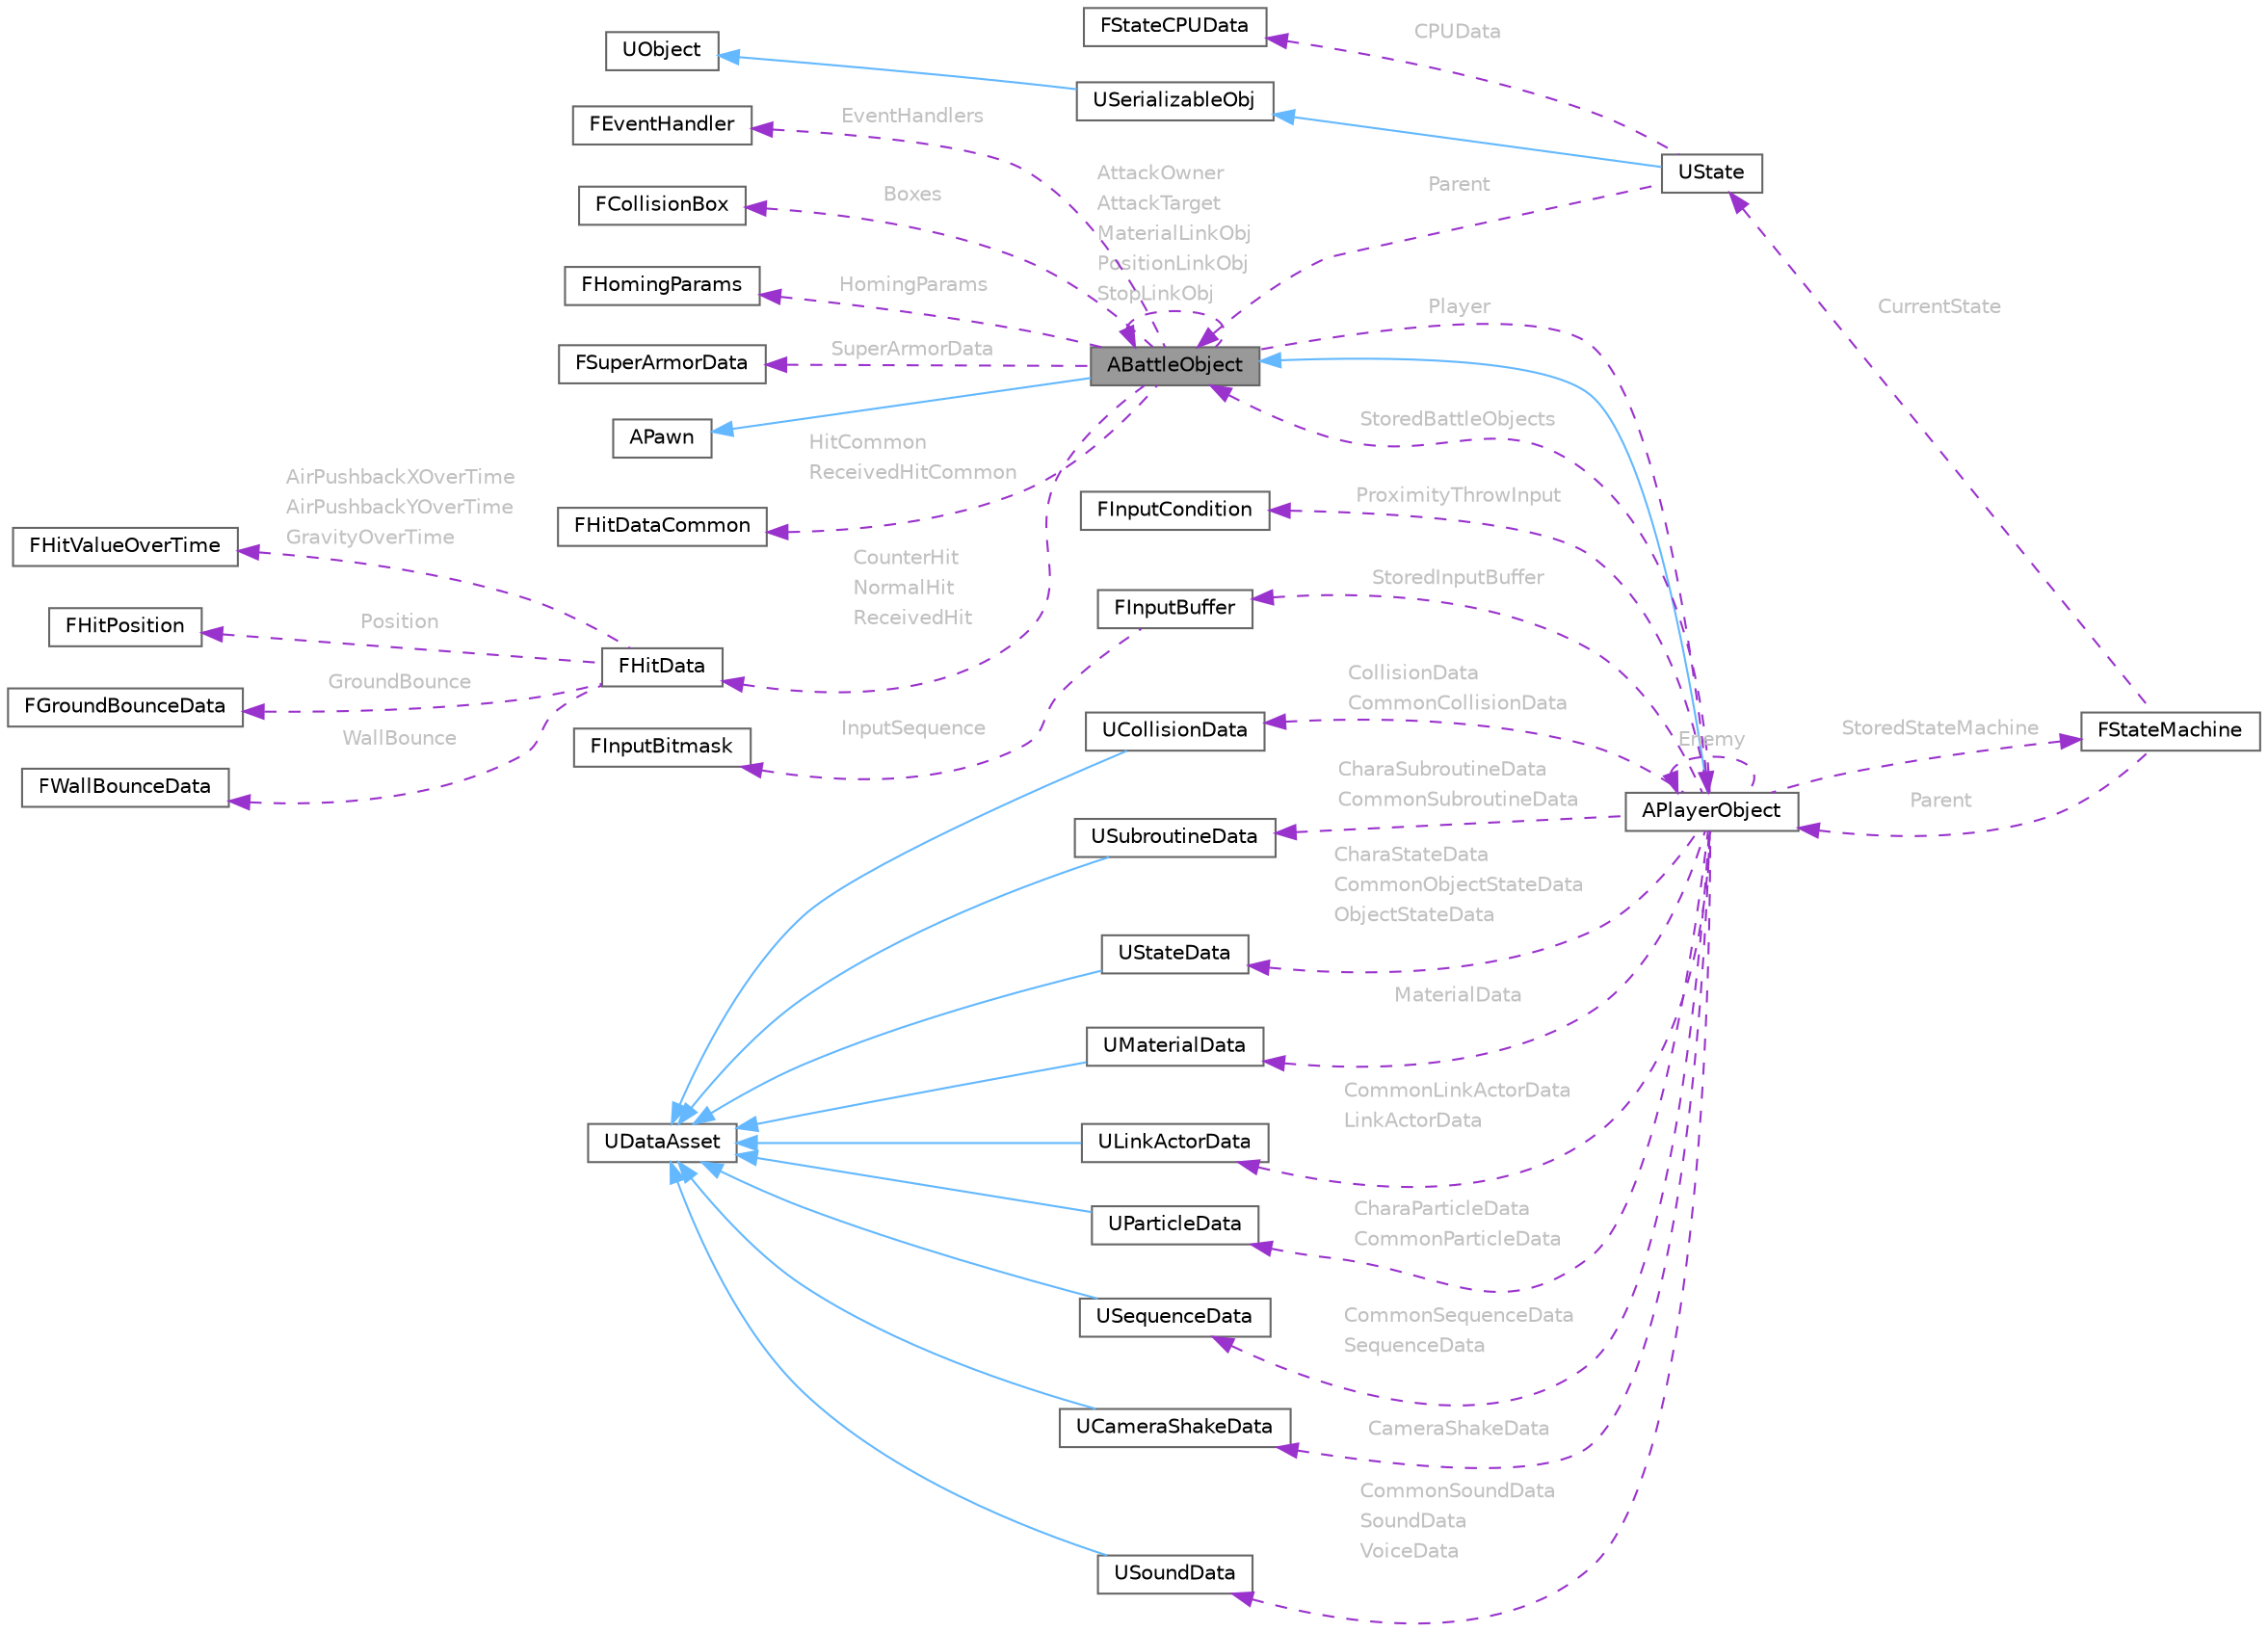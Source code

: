 digraph "ABattleObject"
{
 // LATEX_PDF_SIZE
  bgcolor="transparent";
  edge [fontname=Helvetica,fontsize=10,labelfontname=Helvetica,labelfontsize=10];
  node [fontname=Helvetica,fontsize=10,shape=box,height=0.2,width=0.4];
  rankdir="LR";
  Node1 [id="Node000001",label="ABattleObject",height=0.2,width=0.4,color="gray40", fillcolor="grey60", style="filled", fontcolor="black",tooltip=" "];
  Node2 -> Node1 [id="edge1_Node000001_Node000002",dir="back",color="steelblue1",style="solid",tooltip=" "];
  Node2 [id="Node000002",label="APawn",height=0.2,width=0.4,color="gray40", fillcolor="white", style="filled",tooltip=" "];
  Node3 -> Node1 [id="edge2_Node000001_Node000003",dir="back",color="darkorchid3",style="dashed",tooltip=" ",label=<<TABLE CELLBORDER="0" BORDER="0"><TR><TD VALIGN="top" ALIGN="LEFT" CELLPADDING="1" CELLSPACING="0">HitCommon</TD></TR>
<TR><TD VALIGN="top" ALIGN="LEFT" CELLPADDING="1" CELLSPACING="0">ReceivedHitCommon</TD></TR>
</TABLE>> ,fontcolor="grey" ];
  Node3 [id="Node000003",label="FHitDataCommon",height=0.2,width=0.4,color="gray40", fillcolor="white", style="filled",URL="$struct_f_hit_data_common.html",tooltip=" "];
  Node4 -> Node1 [id="edge3_Node000001_Node000004",dir="back",color="darkorchid3",style="dashed",tooltip=" ",label=<<TABLE CELLBORDER="0" BORDER="0"><TR><TD VALIGN="top" ALIGN="LEFT" CELLPADDING="1" CELLSPACING="0">CounterHit</TD></TR>
<TR><TD VALIGN="top" ALIGN="LEFT" CELLPADDING="1" CELLSPACING="0">NormalHit</TD></TR>
<TR><TD VALIGN="top" ALIGN="LEFT" CELLPADDING="1" CELLSPACING="0">ReceivedHit</TD></TR>
</TABLE>> ,fontcolor="grey" ];
  Node4 [id="Node000004",label="FHitData",height=0.2,width=0.4,color="gray40", fillcolor="white", style="filled",URL="$struct_f_hit_data.html",tooltip=" "];
  Node5 -> Node4 [id="edge4_Node000004_Node000005",dir="back",color="darkorchid3",style="dashed",tooltip=" ",label=<<TABLE CELLBORDER="0" BORDER="0"><TR><TD VALIGN="top" ALIGN="LEFT" CELLPADDING="1" CELLSPACING="0">AirPushbackXOverTime</TD></TR>
<TR><TD VALIGN="top" ALIGN="LEFT" CELLPADDING="1" CELLSPACING="0">AirPushbackYOverTime</TD></TR>
<TR><TD VALIGN="top" ALIGN="LEFT" CELLPADDING="1" CELLSPACING="0">GravityOverTime</TD></TR>
</TABLE>> ,fontcolor="grey" ];
  Node5 [id="Node000005",label="FHitValueOverTime",height=0.2,width=0.4,color="gray40", fillcolor="white", style="filled",URL="$struct_f_hit_value_over_time.html",tooltip=" "];
  Node6 -> Node4 [id="edge5_Node000004_Node000006",dir="back",color="darkorchid3",style="dashed",tooltip=" ",label=<<TABLE CELLBORDER="0" BORDER="0"><TR><TD VALIGN="top" ALIGN="LEFT" CELLPADDING="1" CELLSPACING="0">Position</TD></TR>
</TABLE>> ,fontcolor="grey" ];
  Node6 [id="Node000006",label="FHitPosition",height=0.2,width=0.4,color="gray40", fillcolor="white", style="filled",URL="$struct_f_hit_position.html",tooltip=" "];
  Node7 -> Node4 [id="edge6_Node000004_Node000007",dir="back",color="darkorchid3",style="dashed",tooltip=" ",label=<<TABLE CELLBORDER="0" BORDER="0"><TR><TD VALIGN="top" ALIGN="LEFT" CELLPADDING="1" CELLSPACING="0">GroundBounce</TD></TR>
</TABLE>> ,fontcolor="grey" ];
  Node7 [id="Node000007",label="FGroundBounceData",height=0.2,width=0.4,color="gray40", fillcolor="white", style="filled",URL="$struct_f_ground_bounce_data.html",tooltip=" "];
  Node8 -> Node4 [id="edge7_Node000004_Node000008",dir="back",color="darkorchid3",style="dashed",tooltip=" ",label=<<TABLE CELLBORDER="0" BORDER="0"><TR><TD VALIGN="top" ALIGN="LEFT" CELLPADDING="1" CELLSPACING="0">WallBounce</TD></TR>
</TABLE>> ,fontcolor="grey" ];
  Node8 [id="Node000008",label="FWallBounceData",height=0.2,width=0.4,color="gray40", fillcolor="white", style="filled",URL="$struct_f_wall_bounce_data.html",tooltip=" "];
  Node9 -> Node1 [id="edge8_Node000001_Node000009",dir="back",color="darkorchid3",style="dashed",tooltip=" ",label=<<TABLE CELLBORDER="0" BORDER="0"><TR><TD VALIGN="top" ALIGN="LEFT" CELLPADDING="1" CELLSPACING="0">EventHandlers</TD></TR>
</TABLE>> ,fontcolor="grey" ];
  Node9 [id="Node000009",label="FEventHandler",height=0.2,width=0.4,color="gray40", fillcolor="white", style="filled",URL="$struct_f_event_handler.html",tooltip=" "];
  Node10 -> Node1 [id="edge9_Node000001_Node000010",dir="back",color="darkorchid3",style="dashed",tooltip=" ",label=<<TABLE CELLBORDER="0" BORDER="0"><TR><TD VALIGN="top" ALIGN="LEFT" CELLPADDING="1" CELLSPACING="0">Boxes</TD></TR>
</TABLE>> ,fontcolor="grey" ];
  Node10 [id="Node000010",label="FCollisionBox",height=0.2,width=0.4,color="gray40", fillcolor="white", style="filled",URL="$struct_f_collision_box.html",tooltip="A collision box."];
  Node11 -> Node1 [id="edge10_Node000001_Node000011",dir="back",color="darkorchid3",style="dashed",tooltip=" ",label=<<TABLE CELLBORDER="0" BORDER="0"><TR><TD VALIGN="top" ALIGN="LEFT" CELLPADDING="1" CELLSPACING="0">HomingParams</TD></TR>
</TABLE>> ,fontcolor="grey" ];
  Node11 [id="Node000011",label="FHomingParams",height=0.2,width=0.4,color="gray40", fillcolor="white", style="filled",URL="$struct_f_homing_params.html",tooltip=" "];
  Node12 -> Node1 [id="edge11_Node000001_Node000012",dir="back",color="darkorchid3",style="dashed",tooltip=" ",label=<<TABLE CELLBORDER="0" BORDER="0"><TR><TD VALIGN="top" ALIGN="LEFT" CELLPADDING="1" CELLSPACING="0">SuperArmorData</TD></TR>
</TABLE>> ,fontcolor="grey" ];
  Node12 [id="Node000012",label="FSuperArmorData",height=0.2,width=0.4,color="gray40", fillcolor="white", style="filled",URL="$struct_f_super_armor_data.html",tooltip=" "];
  Node13 -> Node1 [id="edge12_Node000001_Node000013",dir="back",color="darkorchid3",style="dashed",tooltip=" ",label=<<TABLE CELLBORDER="0" BORDER="0"><TR><TD VALIGN="top" ALIGN="LEFT" CELLPADDING="1" CELLSPACING="0">Player</TD></TR>
</TABLE>> ,fontcolor="grey" ];
  Node13 [id="Node000013",label="APlayerObject",height=0.2,width=0.4,color="gray40", fillcolor="white", style="filled",URL="$class_a_player_object.html",tooltip=" "];
  Node1 -> Node13 [id="edge13_Node000013_Node000001",dir="back",color="steelblue1",style="solid",tooltip=" "];
  Node14 -> Node13 [id="edge14_Node000013_Node000014",dir="back",color="darkorchid3",style="dashed",tooltip=" ",label=<<TABLE CELLBORDER="0" BORDER="0"><TR><TD VALIGN="top" ALIGN="LEFT" CELLPADDING="1" CELLSPACING="0">ProximityThrowInput</TD></TR>
</TABLE>> ,fontcolor="grey" ];
  Node14 [id="Node000014",label="FInputCondition",height=0.2,width=0.4,color="gray40", fillcolor="white", style="filled",URL="$struct_f_input_condition.html",tooltip=" "];
  Node15 -> Node13 [id="edge15_Node000013_Node000015",dir="back",color="darkorchid3",style="dashed",tooltip=" ",label=<<TABLE CELLBORDER="0" BORDER="0"><TR><TD VALIGN="top" ALIGN="LEFT" CELLPADDING="1" CELLSPACING="0">StoredStateMachine</TD></TR>
</TABLE>> ,fontcolor="grey" ];
  Node15 [id="Node000015",label="FStateMachine",height=0.2,width=0.4,color="gray40", fillcolor="white", style="filled",URL="$struct_f_state_machine.html",tooltip="The player object's state machine."];
  Node16 -> Node15 [id="edge16_Node000015_Node000016",dir="back",color="darkorchid3",style="dashed",tooltip=" ",label=<<TABLE CELLBORDER="0" BORDER="0"><TR><TD VALIGN="top" ALIGN="LEFT" CELLPADDING="1" CELLSPACING="0">CurrentState</TD></TR>
</TABLE>> ,fontcolor="grey" ];
  Node16 [id="Node000016",label="UState",height=0.2,width=0.4,color="gray40", fillcolor="white", style="filled",URL="$class_u_state.html",tooltip="A character state that determines behavior."];
  Node17 -> Node16 [id="edge17_Node000016_Node000017",dir="back",color="steelblue1",style="solid",tooltip=" "];
  Node17 [id="Node000017",label="USerializableObj",height=0.2,width=0.4,color="gray40", fillcolor="white", style="filled",URL="$class_u_serializable_obj.html",tooltip=" "];
  Node18 -> Node17 [id="edge18_Node000017_Node000018",dir="back",color="steelblue1",style="solid",tooltip=" "];
  Node18 [id="Node000018",label="UObject",height=0.2,width=0.4,color="gray40", fillcolor="white", style="filled",tooltip=" "];
  Node1 -> Node16 [id="edge19_Node000016_Node000001",dir="back",color="darkorchid3",style="dashed",tooltip=" ",label=<<TABLE CELLBORDER="0" BORDER="0"><TR><TD VALIGN="top" ALIGN="LEFT" CELLPADDING="1" CELLSPACING="0">Parent</TD></TR>
</TABLE>> ,fontcolor="grey" ];
  Node19 -> Node16 [id="edge20_Node000016_Node000019",dir="back",color="darkorchid3",style="dashed",tooltip=" ",label=<<TABLE CELLBORDER="0" BORDER="0"><TR><TD VALIGN="top" ALIGN="LEFT" CELLPADDING="1" CELLSPACING="0">CPUData</TD></TR>
</TABLE>> ,fontcolor="grey" ];
  Node19 [id="Node000019",label="FStateCPUData",height=0.2,width=0.4,color="gray40", fillcolor="white", style="filled",URL="$struct_f_state_c_p_u_data.html",tooltip=" "];
  Node13 -> Node15 [id="edge21_Node000015_Node000013",dir="back",color="darkorchid3",style="dashed",tooltip=" ",label=<<TABLE CELLBORDER="0" BORDER="0"><TR><TD VALIGN="top" ALIGN="LEFT" CELLPADDING="1" CELLSPACING="0">Parent</TD></TR>
</TABLE>> ,fontcolor="grey" ];
  Node20 -> Node13 [id="edge22_Node000013_Node000020",dir="back",color="darkorchid3",style="dashed",tooltip=" ",label=<<TABLE CELLBORDER="0" BORDER="0"><TR><TD VALIGN="top" ALIGN="LEFT" CELLPADDING="1" CELLSPACING="0">StoredInputBuffer</TD></TR>
</TABLE>> ,fontcolor="grey" ];
  Node20 [id="Node000020",label="FInputBuffer",height=0.2,width=0.4,color="gray40", fillcolor="white", style="filled",URL="$struct_f_input_buffer.html",tooltip="The input buffer for a player object."];
  Node21 -> Node20 [id="edge23_Node000020_Node000021",dir="back",color="darkorchid3",style="dashed",tooltip=" ",label=<<TABLE CELLBORDER="0" BORDER="0"><TR><TD VALIGN="top" ALIGN="LEFT" CELLPADDING="1" CELLSPACING="0">InputSequence</TD></TR>
</TABLE>> ,fontcolor="grey" ];
  Node21 [id="Node000021",label="FInputBitmask",height=0.2,width=0.4,color="gray40", fillcolor="white", style="filled",URL="$struct_f_input_bitmask.html",tooltip=" "];
  Node13 -> Node13 [id="edge24_Node000013_Node000013",dir="back",color="darkorchid3",style="dashed",tooltip=" ",label=<<TABLE CELLBORDER="0" BORDER="0"><TR><TD VALIGN="top" ALIGN="LEFT" CELLPADDING="1" CELLSPACING="0">Enemy</TD></TR>
</TABLE>> ,fontcolor="grey" ];
  Node1 -> Node13 [id="edge25_Node000013_Node000001",dir="back",color="darkorchid3",style="dashed",tooltip=" ",label=<<TABLE CELLBORDER="0" BORDER="0"><TR><TD VALIGN="top" ALIGN="LEFT" CELLPADDING="1" CELLSPACING="0">StoredBattleObjects</TD></TR>
</TABLE>> ,fontcolor="grey" ];
  Node22 -> Node13 [id="edge26_Node000013_Node000022",dir="back",color="darkorchid3",style="dashed",tooltip=" ",label=<<TABLE CELLBORDER="0" BORDER="0"><TR><TD VALIGN="top" ALIGN="LEFT" CELLPADDING="1" CELLSPACING="0">CollisionData</TD></TR>
<TR><TD VALIGN="top" ALIGN="LEFT" CELLPADDING="1" CELLSPACING="0">CommonCollisionData</TD></TR>
</TABLE>> ,fontcolor="grey" ];
  Node22 [id="Node000022",label="UCollisionData",height=0.2,width=0.4,color="gray40", fillcolor="white", style="filled",URL="$class_u_collision_data.html",tooltip=" "];
  Node23 -> Node22 [id="edge27_Node000022_Node000023",dir="back",color="steelblue1",style="solid",tooltip=" "];
  Node23 [id="Node000023",label="UDataAsset",height=0.2,width=0.4,color="gray40", fillcolor="white", style="filled",tooltip=" "];
  Node24 -> Node13 [id="edge28_Node000013_Node000024",dir="back",color="darkorchid3",style="dashed",tooltip=" ",label=<<TABLE CELLBORDER="0" BORDER="0"><TR><TD VALIGN="top" ALIGN="LEFT" CELLPADDING="1" CELLSPACING="0">CharaSubroutineData</TD></TR>
<TR><TD VALIGN="top" ALIGN="LEFT" CELLPADDING="1" CELLSPACING="0">CommonSubroutineData</TD></TR>
</TABLE>> ,fontcolor="grey" ];
  Node24 [id="Node000024",label="USubroutineData",height=0.2,width=0.4,color="gray40", fillcolor="white", style="filled",URL="$class_u_subroutine_data.html",tooltip=" "];
  Node23 -> Node24 [id="edge29_Node000024_Node000023",dir="back",color="steelblue1",style="solid",tooltip=" "];
  Node25 -> Node13 [id="edge30_Node000013_Node000025",dir="back",color="darkorchid3",style="dashed",tooltip=" ",label=<<TABLE CELLBORDER="0" BORDER="0"><TR><TD VALIGN="top" ALIGN="LEFT" CELLPADDING="1" CELLSPACING="0">CharaStateData</TD></TR>
<TR><TD VALIGN="top" ALIGN="LEFT" CELLPADDING="1" CELLSPACING="0">CommonObjectStateData</TD></TR>
<TR><TD VALIGN="top" ALIGN="LEFT" CELLPADDING="1" CELLSPACING="0">ObjectStateData</TD></TR>
</TABLE>> ,fontcolor="grey" ];
  Node25 [id="Node000025",label="UStateData",height=0.2,width=0.4,color="gray40", fillcolor="white", style="filled",URL="$class_u_state_data.html",tooltip=" "];
  Node23 -> Node25 [id="edge31_Node000025_Node000023",dir="back",color="steelblue1",style="solid",tooltip=" "];
  Node26 -> Node13 [id="edge32_Node000013_Node000026",dir="back",color="darkorchid3",style="dashed",tooltip=" ",label=<<TABLE CELLBORDER="0" BORDER="0"><TR><TD VALIGN="top" ALIGN="LEFT" CELLPADDING="1" CELLSPACING="0">MaterialData</TD></TR>
</TABLE>> ,fontcolor="grey" ];
  Node26 [id="Node000026",label="UMaterialData",height=0.2,width=0.4,color="gray40", fillcolor="white", style="filled",URL="$class_u_material_data.html",tooltip=" "];
  Node23 -> Node26 [id="edge33_Node000026_Node000023",dir="back",color="steelblue1",style="solid",tooltip=" "];
  Node27 -> Node13 [id="edge34_Node000013_Node000027",dir="back",color="darkorchid3",style="dashed",tooltip=" ",label=<<TABLE CELLBORDER="0" BORDER="0"><TR><TD VALIGN="top" ALIGN="LEFT" CELLPADDING="1" CELLSPACING="0">CommonLinkActorData</TD></TR>
<TR><TD VALIGN="top" ALIGN="LEFT" CELLPADDING="1" CELLSPACING="0">LinkActorData</TD></TR>
</TABLE>> ,fontcolor="grey" ];
  Node27 [id="Node000027",label="ULinkActorData",height=0.2,width=0.4,color="gray40", fillcolor="white", style="filled",URL="$class_u_link_actor_data.html",tooltip=" "];
  Node23 -> Node27 [id="edge35_Node000027_Node000023",dir="back",color="steelblue1",style="solid",tooltip=" "];
  Node28 -> Node13 [id="edge36_Node000013_Node000028",dir="back",color="darkorchid3",style="dashed",tooltip=" ",label=<<TABLE CELLBORDER="0" BORDER="0"><TR><TD VALIGN="top" ALIGN="LEFT" CELLPADDING="1" CELLSPACING="0">CharaParticleData</TD></TR>
<TR><TD VALIGN="top" ALIGN="LEFT" CELLPADDING="1" CELLSPACING="0">CommonParticleData</TD></TR>
</TABLE>> ,fontcolor="grey" ];
  Node28 [id="Node000028",label="UParticleData",height=0.2,width=0.4,color="gray40", fillcolor="white", style="filled",URL="$class_u_particle_data.html",tooltip=" "];
  Node23 -> Node28 [id="edge37_Node000028_Node000023",dir="back",color="steelblue1",style="solid",tooltip=" "];
  Node29 -> Node13 [id="edge38_Node000013_Node000029",dir="back",color="darkorchid3",style="dashed",tooltip=" ",label=<<TABLE CELLBORDER="0" BORDER="0"><TR><TD VALIGN="top" ALIGN="LEFT" CELLPADDING="1" CELLSPACING="0">CommonSequenceData</TD></TR>
<TR><TD VALIGN="top" ALIGN="LEFT" CELLPADDING="1" CELLSPACING="0">SequenceData</TD></TR>
</TABLE>> ,fontcolor="grey" ];
  Node29 [id="Node000029",label="USequenceData",height=0.2,width=0.4,color="gray40", fillcolor="white", style="filled",URL="$class_u_sequence_data.html",tooltip=" "];
  Node23 -> Node29 [id="edge39_Node000029_Node000023",dir="back",color="steelblue1",style="solid",tooltip=" "];
  Node30 -> Node13 [id="edge40_Node000013_Node000030",dir="back",color="darkorchid3",style="dashed",tooltip=" ",label=<<TABLE CELLBORDER="0" BORDER="0"><TR><TD VALIGN="top" ALIGN="LEFT" CELLPADDING="1" CELLSPACING="0">CameraShakeData</TD></TR>
</TABLE>> ,fontcolor="grey" ];
  Node30 [id="Node000030",label="UCameraShakeData",height=0.2,width=0.4,color="gray40", fillcolor="white", style="filled",URL="$class_u_camera_shake_data.html",tooltip=" "];
  Node23 -> Node30 [id="edge41_Node000030_Node000023",dir="back",color="steelblue1",style="solid",tooltip=" "];
  Node31 -> Node13 [id="edge42_Node000013_Node000031",dir="back",color="darkorchid3",style="dashed",tooltip=" ",label=<<TABLE CELLBORDER="0" BORDER="0"><TR><TD VALIGN="top" ALIGN="LEFT" CELLPADDING="1" CELLSPACING="0">CommonSoundData</TD></TR>
<TR><TD VALIGN="top" ALIGN="LEFT" CELLPADDING="1" CELLSPACING="0">SoundData</TD></TR>
<TR><TD VALIGN="top" ALIGN="LEFT" CELLPADDING="1" CELLSPACING="0">VoiceData</TD></TR>
</TABLE>> ,fontcolor="grey" ];
  Node31 [id="Node000031",label="USoundData",height=0.2,width=0.4,color="gray40", fillcolor="white", style="filled",URL="$class_u_sound_data.html",tooltip=" "];
  Node23 -> Node31 [id="edge43_Node000031_Node000023",dir="back",color="steelblue1",style="solid",tooltip=" "];
  Node1 -> Node1 [id="edge44_Node000001_Node000001",dir="back",color="darkorchid3",style="dashed",tooltip=" ",label=<<TABLE CELLBORDER="0" BORDER="0"><TR><TD VALIGN="top" ALIGN="LEFT" CELLPADDING="1" CELLSPACING="0">AttackOwner</TD></TR>
<TR><TD VALIGN="top" ALIGN="LEFT" CELLPADDING="1" CELLSPACING="0">AttackTarget</TD></TR>
<TR><TD VALIGN="top" ALIGN="LEFT" CELLPADDING="1" CELLSPACING="0">MaterialLinkObj</TD></TR>
<TR><TD VALIGN="top" ALIGN="LEFT" CELLPADDING="1" CELLSPACING="0">PositionLinkObj</TD></TR>
<TR><TD VALIGN="top" ALIGN="LEFT" CELLPADDING="1" CELLSPACING="0">StopLinkObj</TD></TR>
</TABLE>> ,fontcolor="grey" ];
}
